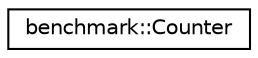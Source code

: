 digraph "Graphical Class Hierarchy"
{
 // LATEX_PDF_SIZE
  edge [fontname="Helvetica",fontsize="10",labelfontname="Helvetica",labelfontsize="10"];
  node [fontname="Helvetica",fontsize="10",shape=record];
  rankdir="LR";
  Node0 [label="benchmark::Counter",height=0.2,width=0.4,color="black", fillcolor="white", style="filled",URL="$classbenchmark_1_1Counter.html",tooltip=" "];
}
